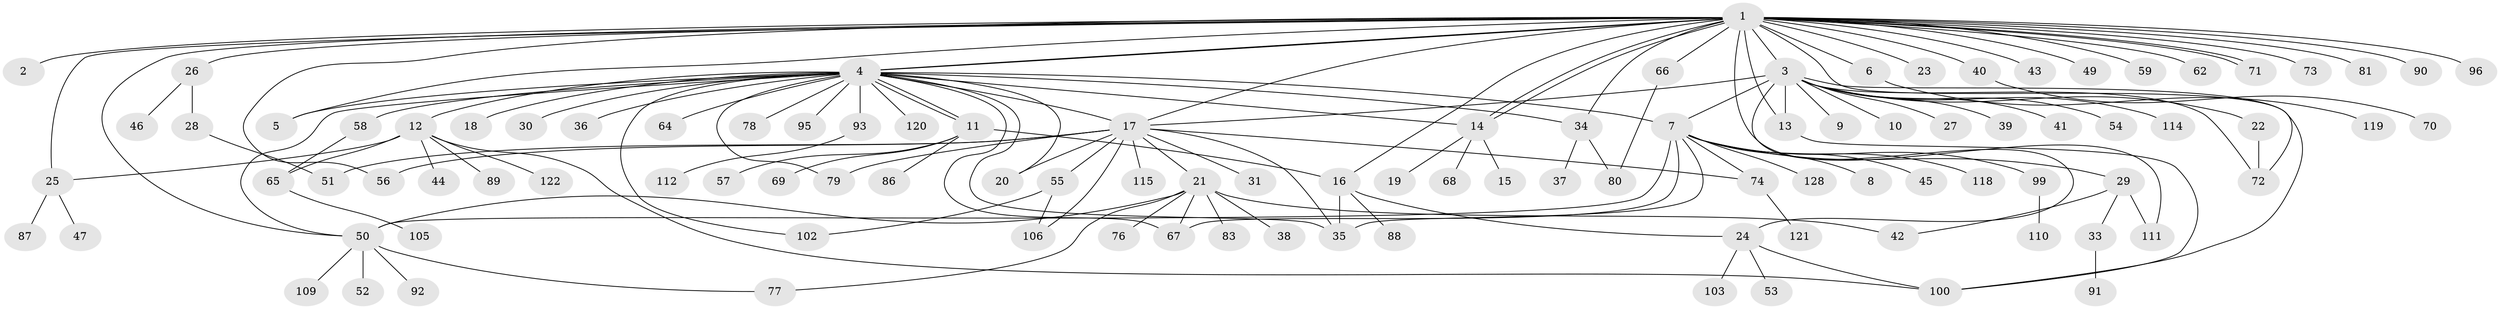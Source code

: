 // Generated by graph-tools (version 1.1) at 2025/51/02/27/25 19:51:54]
// undirected, 104 vertices, 142 edges
graph export_dot {
graph [start="1"]
  node [color=gray90,style=filled];
  1 [super="+63"];
  2;
  3 [super="+126"];
  4 [super="+32"];
  5;
  6;
  7 [super="+125"];
  8;
  9;
  10;
  11 [super="+104"];
  12 [super="+113"];
  13;
  14 [super="+127"];
  15;
  16 [super="+85"];
  17 [super="+61"];
  18;
  19;
  20 [super="+107"];
  21 [super="+124"];
  22;
  23;
  24;
  25 [super="+60"];
  26 [super="+48"];
  27;
  28;
  29 [super="+116"];
  30;
  31;
  33;
  34;
  35 [super="+123"];
  36;
  37;
  38;
  39;
  40;
  41;
  42;
  43;
  44;
  45;
  46;
  47;
  49;
  50 [super="+82"];
  51;
  52;
  53;
  54;
  55 [super="+97"];
  56 [super="+108"];
  57;
  58 [super="+94"];
  59;
  62;
  64;
  65 [super="+84"];
  66;
  67;
  68;
  69;
  70;
  71;
  72;
  73;
  74 [super="+75"];
  76;
  77;
  78;
  79 [super="+98"];
  80 [super="+117"];
  81;
  83;
  86;
  87;
  88;
  89;
  90;
  91;
  92;
  93;
  95;
  96;
  99;
  100 [super="+101"];
  102;
  103;
  105;
  106;
  109;
  110;
  111;
  112;
  114;
  115;
  118;
  119;
  120;
  121;
  122;
  128;
  1 -- 2;
  1 -- 3;
  1 -- 4;
  1 -- 4;
  1 -- 5;
  1 -- 6;
  1 -- 13;
  1 -- 14;
  1 -- 14;
  1 -- 16;
  1 -- 17;
  1 -- 23;
  1 -- 25;
  1 -- 26;
  1 -- 34;
  1 -- 40;
  1 -- 43;
  1 -- 49;
  1 -- 50;
  1 -- 56;
  1 -- 59;
  1 -- 62;
  1 -- 66;
  1 -- 71;
  1 -- 71;
  1 -- 72;
  1 -- 73;
  1 -- 81;
  1 -- 90;
  1 -- 96;
  1 -- 111;
  3 -- 7;
  3 -- 9;
  3 -- 10;
  3 -- 13;
  3 -- 17;
  3 -- 22;
  3 -- 24;
  3 -- 27;
  3 -- 39;
  3 -- 41;
  3 -- 54;
  3 -- 72;
  3 -- 100;
  3 -- 114;
  4 -- 7;
  4 -- 11;
  4 -- 11;
  4 -- 12;
  4 -- 17;
  4 -- 18;
  4 -- 20;
  4 -- 30;
  4 -- 34;
  4 -- 35;
  4 -- 36;
  4 -- 50;
  4 -- 58;
  4 -- 64;
  4 -- 67;
  4 -- 78;
  4 -- 79;
  4 -- 95;
  4 -- 102;
  4 -- 120;
  4 -- 93;
  4 -- 5;
  4 -- 14;
  6 -- 119;
  7 -- 8;
  7 -- 29;
  7 -- 35;
  7 -- 45;
  7 -- 67;
  7 -- 74;
  7 -- 99;
  7 -- 118;
  7 -- 128;
  7 -- 50;
  11 -- 16;
  11 -- 57;
  11 -- 69;
  11 -- 86;
  12 -- 44;
  12 -- 65;
  12 -- 89;
  12 -- 122;
  12 -- 25;
  12 -- 100;
  13 -- 100;
  14 -- 15;
  14 -- 19;
  14 -- 68;
  16 -- 24;
  16 -- 35;
  16 -- 88;
  17 -- 21;
  17 -- 31;
  17 -- 35;
  17 -- 51;
  17 -- 55;
  17 -- 106;
  17 -- 115;
  17 -- 56;
  17 -- 74;
  17 -- 20;
  17 -- 79;
  21 -- 38;
  21 -- 67;
  21 -- 76;
  21 -- 77;
  21 -- 83;
  21 -- 50;
  21 -- 42;
  22 -- 72;
  24 -- 53;
  24 -- 100;
  24 -- 103;
  25 -- 47;
  25 -- 87;
  26 -- 28;
  26 -- 46;
  28 -- 51;
  29 -- 33;
  29 -- 42;
  29 -- 111;
  33 -- 91;
  34 -- 37;
  34 -- 80;
  40 -- 70;
  50 -- 52;
  50 -- 92;
  50 -- 109;
  50 -- 77;
  55 -- 106;
  55 -- 102;
  58 -- 65;
  65 -- 105;
  66 -- 80;
  74 -- 121;
  93 -- 112;
  99 -- 110;
}
